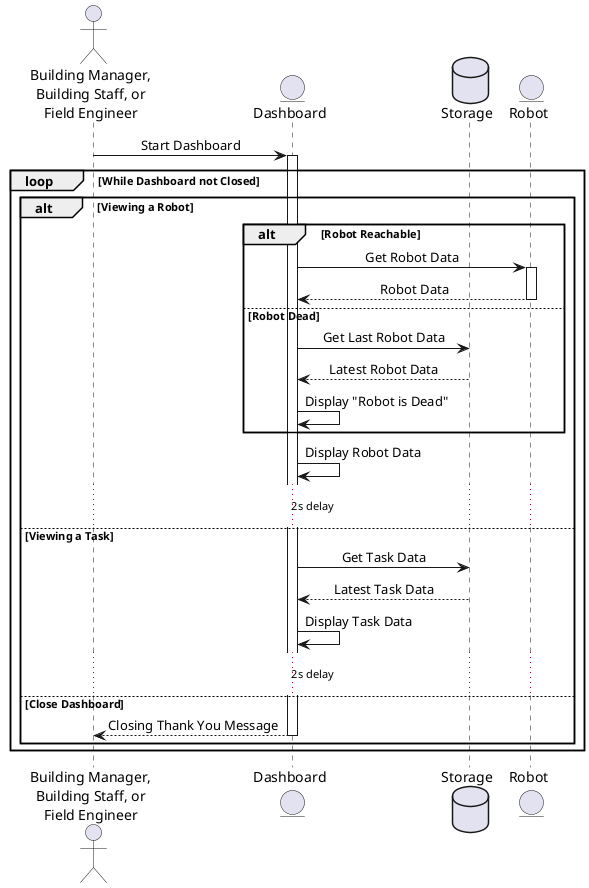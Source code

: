 @startuml Robot_Status

skinparam sequenceMessageAlign center
actor User as "Building Manager,\nBuilding Staff, or\nField Engineer"
entity Dashboard
database Storage
entity Robot

User -> Dashboard: Start Dashboard
activate Dashboard
loop While Dashboard not Closed
alt Viewing a Robot
    alt Robot Reachable
        Dashboard -> Robot: Get Robot Data
        activate Robot
        return Robot Data
    else Robot Dead
        Dashboard -> Storage: Get Last Robot Data
        Storage --> Dashboard: Latest Robot Data
        Dashboard -> Dashboard: Display "Robot is Dead"
    end
    Dashboard -> Dashboard: Display Robot Data
    ... 2s delay ...
else Viewing a Task
    Dashboard -> Storage: Get Task Data
    Storage --> Dashboard: Latest Task Data
    Dashboard -> Dashboard: Display Task Data
    ... 2s delay ...
else Close Dashboard
    return Closing Thank You Message
end
end

@enduml